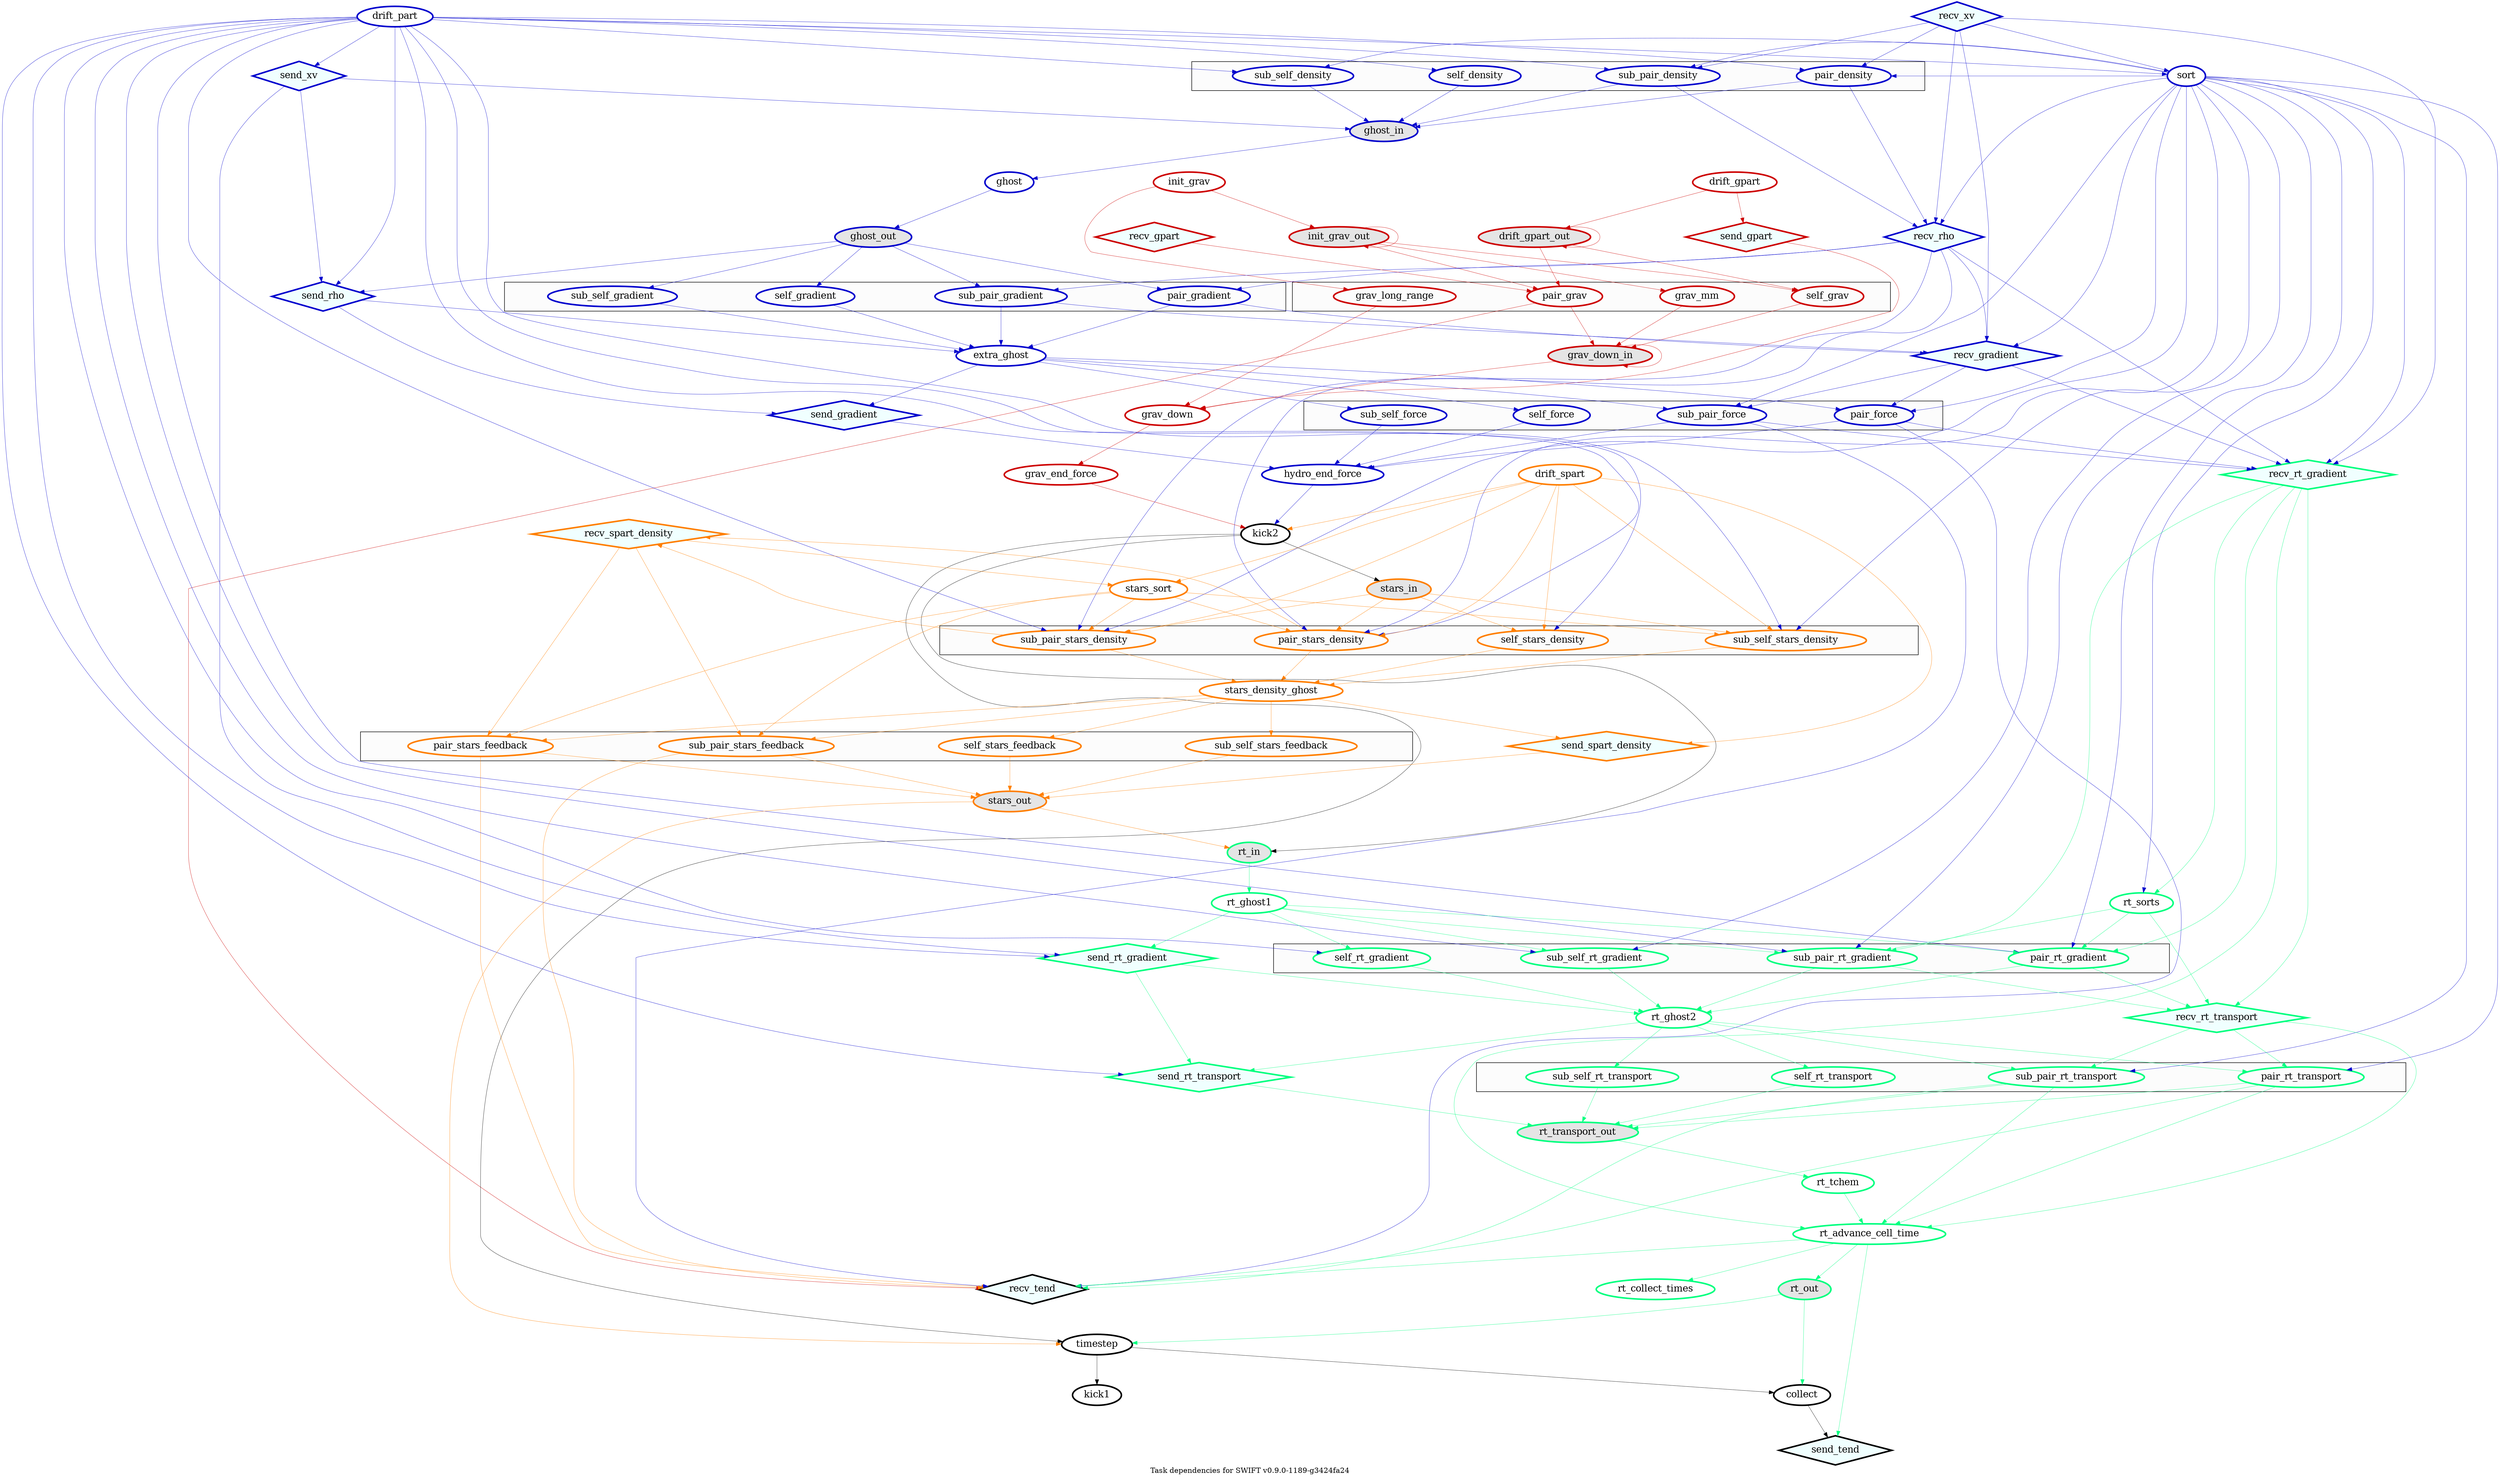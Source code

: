 digraph task_dep {
	 # Header
	 label="Task dependencies for SWIFT v0.9.0-1189-g3424fa24";
	 compound=true;
	 ratio=0.66;
	 node[nodesep=0.15, fontsize=18, penwidth=3.];
	 edge[fontsize=12, penwidth=0.5];
	 ranksep=0.8;

	 # Special tasks
	 sort[color=blue3];
	 self_density[color=blue3];
	 self_gradient[color=blue3];
	 self_force[color=blue3];
	 self_grav[color=red3];
	 self_stars_density[color=darkorange1];
	 self_stars_feedback[color=darkorange1];
	 self_rt_gradient[color=springgreen];
	 self_rt_transport[color=springgreen];
	 pair_density[color=blue3];
	 pair_gradient[color=blue3];
	 pair_force[color=blue3];
	 pair_grav[color=red3];
	 pair_stars_density[color=darkorange1];
	 pair_stars_feedback[color=darkorange1];
	 pair_rt_gradient[color=springgreen];
	 pair_rt_transport[color=springgreen];
	 sub_self_density[color=blue3];
	 sub_self_gradient[color=blue3];
	 sub_self_force[color=blue3];
	 sub_self_stars_density[color=darkorange1];
	 sub_self_stars_feedback[color=darkorange1];
	 sub_self_rt_gradient[color=springgreen];
	 sub_self_rt_transport[color=springgreen];
	 sub_pair_density[color=blue3];
	 sub_pair_gradient[color=blue3];
	 sub_pair_force[color=blue3];
	 sub_pair_stars_density[color=darkorange1];
	 sub_pair_stars_feedback[color=darkorange1];
	 sub_pair_rt_gradient[color=springgreen];
	 sub_pair_rt_transport[color=springgreen];
	 init_grav[color=red3];
	 init_grav_out[style=filled,fillcolor=grey90,color=red3];
	 ghost_in[style=filled,fillcolor=grey90,color=blue3];
	 ghost[color=blue3];
	 ghost_out[style=filled,fillcolor=grey90,color=blue3];
	 extra_ghost[color=blue3];
	 drift_part[color=blue3];
	 drift_spart[color=darkorange1];
	 drift_gpart[color=red3];
	 drift_gpart_out[style=filled,fillcolor=grey90,color=red3];
	 hydro_end_force[color=blue3];
	 kick2[color=black];
	 timestep[color=black];
	 collect[color=black];
	 send_gradient[shape=diamond,style=filled,fillcolor=azure,color=blue3];
	 send_xv[shape=diamond,style=filled,fillcolor=azure,color=blue3];
	 send_rho[shape=diamond,style=filled,fillcolor=azure,color=blue3];
	 send_gpart[shape=diamond,style=filled,fillcolor=azure,color=red3];
	 send_spart_density[shape=diamond,style=filled,fillcolor=azure,color=darkorange1];
	 send_rt_gradient[shape=diamond,style=filled,fillcolor=azure,color=springgreen];
	 send_rt_transport[shape=diamond,style=filled,fillcolor=azure,color=springgreen];
	 recv_gradient[shape=diamond,style=filled,fillcolor=azure,color=blue3];
	 recv_xv[shape=diamond,style=filled,fillcolor=azure,color=blue3];
	 recv_rho[shape=diamond,style=filled,fillcolor=azure,color=blue3];
	 recv_gpart[shape=diamond,style=filled,fillcolor=azure,color=red3];
	 recv_spart_density[shape=diamond,style=filled,fillcolor=azure,color=darkorange1];
	 recv_rt_gradient[shape=diamond,style=filled,fillcolor=azure,color=springgreen];
	 recv_rt_transport[shape=diamond,style=filled,fillcolor=azure,color=springgreen];
	 grav_long_range[color=red3];
	 grav_mm[color=red3];
	 grav_down_in[style=filled,fillcolor=grey90,color=red3];
	 grav_down[color=red3];
	 grav_end_force[color=red3];
	 stars_in[style=filled,fillcolor=grey90,color=darkorange1];
	 stars_out[style=filled,fillcolor=grey90,color=darkorange1];
	 stars_density_ghost[color=darkorange1];
	 stars_sort[color=darkorange1];
	 rt_in[style=filled,fillcolor=grey90,color=springgreen];
	 rt_out[style=filled,fillcolor=grey90,color=springgreen];
	 rt_ghost1[color=springgreen];
	 rt_ghost2[color=springgreen];
	 rt_transport_out[style=filled,fillcolor=grey90,color=springgreen];
	 rt_tchem[color=springgreen];
	 rt_advance_cell_time[color=springgreen];
	 rt_sorts[color=springgreen];
	 recv_tend[shape=diamond,style=filled,fillcolor=azure,color=black];
	 kick1[color=black];
	 send_tend[shape=diamond,style=filled,fillcolor=azure,color=black];
	 rt_collect_times[color=springgreen];

	 # Clusters
	 subgraph clusterDensity {
		 label="";
		 bgcolor="grey99";
		 pair_density;
		 self_density;
		 sub_pair_density;
		 sub_self_density;
	 };

	 subgraph clusterForce {
		 label="";
		 bgcolor="grey99";
		 pair_force;
		 self_force;
		 sub_pair_force;
		 sub_self_force;
	 };

	 subgraph clusterGradient {
		 label="";
		 bgcolor="grey99";
		 pair_gradient;
		 self_gradient;
		 sub_pair_gradient;
		 sub_self_gradient;
	 };

	 subgraph clusterGravity {
		 label="";
		 bgcolor="grey99";
		 grav_long_range;
		 grav_mm;
		 pair_grav;
		 self_grav;
	 };

	 subgraph clusterRTgradient {
		 label="";
		 bgcolor="grey99";
		 pair_rt_gradient;
		 self_rt_gradient;
		 sub_pair_rt_gradient;
		 sub_self_rt_gradient;
	 };

	 subgraph clusterRTtransport {
		 label="";
		 bgcolor="grey99";
		 pair_rt_transport;
		 self_rt_transport;
		 sub_pair_rt_transport;
		 sub_self_rt_transport;
	 };

	 subgraph clusterStarsDensity {
		 label="";
		 bgcolor="grey99";
		 pair_stars_density;
		 self_stars_density;
		 sub_pair_stars_density;
		 sub_self_stars_density;
	 };

	 subgraph clusterStarsFeedback {
		 label="";
		 bgcolor="grey99";
		 pair_stars_feedback;
		 self_stars_feedback;
		 sub_pair_stars_feedback;
		 sub_self_stars_feedback;
	 };


	 # Dependencies
	 sort->pair_density[color=blue3,fontcolor=blue3]
	 sort->pair_force[color=blue3,fontcolor=blue3]
	 sort->pair_rt_transport[color=blue3,fontcolor=blue3]
	 sort->pair_stars_density[color=blue3,fontcolor=blue3]
	 sort->pair_rt_gradient[color=blue3,fontcolor=blue3]
	 sort->sub_pair_density[color=blue3,fontcolor=blue3]
	 sort->sub_pair_force[color=blue3,fontcolor=blue3]
	 sort->sub_pair_rt_transport[color=blue3,fontcolor=blue3]
	 sort->sub_pair_stars_density[color=blue3,fontcolor=blue3]
	 sort->sub_pair_rt_gradient[color=blue3,fontcolor=blue3]
	 sort->rt_sorts[color=blue3,fontcolor=blue3]
	 sort->recv_rt_gradient[color=blue3,fontcolor=blue3]
	 sort->recv_rho[color=blue3,fontcolor=blue3]
	 sort->recv_gradient[color=blue3,fontcolor=blue3]
	 sort->sub_self_density[color=blue3,fontcolor=blue3]
	 sort->sub_self_stars_density[color=blue3,fontcolor=blue3]
	 sort->sub_self_rt_gradient[color=blue3,fontcolor=blue3]
	 self_density->ghost_in[color=blue3,fontcolor=blue3]
	 self_gradient->extra_ghost[color=blue3,fontcolor=blue3]
	 self_force->hydro_end_force[color=blue3,fontcolor=blue3]
	 self_grav->grav_down_in[color=red3,fontcolor=red3]
	 self_stars_density->stars_density_ghost[color=darkorange1,fontcolor=darkorange1]
	 self_stars_feedback->stars_out[color=darkorange1,fontcolor=darkorange1]
	 self_rt_gradient->rt_ghost2[color=springgreen,fontcolor=springgreen]
	 self_rt_transport->rt_transport_out[color=springgreen,fontcolor=springgreen]
	 pair_density->ghost_in[color=blue3,fontcolor=blue3]
	 pair_density->recv_rho[color=blue3,fontcolor=blue3]
	 pair_gradient->extra_ghost[color=blue3,fontcolor=blue3]
	 pair_gradient->recv_gradient[color=blue3,fontcolor=blue3]
	 pair_force->hydro_end_force[color=blue3,fontcolor=blue3]
	 pair_force->recv_tend[color=blue3,fontcolor=blue3]
	 pair_force->recv_rt_gradient[color=blue3,fontcolor=blue3]
	 pair_grav->grav_down_in[color=red3,fontcolor=red3]
	 pair_grav->recv_tend[color=red3,fontcolor=red3]
	 pair_stars_density->stars_density_ghost[color=darkorange1,fontcolor=darkorange1]
	 pair_stars_density->recv_spart_density[color=darkorange1,fontcolor=darkorange1]
	 pair_stars_feedback->stars_out[color=darkorange1,fontcolor=darkorange1]
	 pair_stars_feedback->recv_tend[color=darkorange1,fontcolor=darkorange1]
	 pair_rt_gradient->rt_ghost2[color=springgreen,fontcolor=springgreen]
	 pair_rt_gradient->recv_rt_transport[color=springgreen,fontcolor=springgreen]
	 pair_rt_transport->rt_transport_out[color=springgreen,fontcolor=springgreen]
	 pair_rt_transport->recv_tend[color=springgreen,fontcolor=springgreen]
	 pair_rt_transport->rt_advance_cell_time[color=springgreen,fontcolor=springgreen]
	 sub_self_density->ghost_in[color=blue3,fontcolor=blue3]
	 sub_self_gradient->extra_ghost[color=blue3,fontcolor=blue3]
	 sub_self_force->hydro_end_force[color=blue3,fontcolor=blue3]
	 sub_self_stars_density->stars_density_ghost[color=darkorange1,fontcolor=darkorange1]
	 sub_self_stars_feedback->stars_out[color=darkorange1,fontcolor=darkorange1]
	 sub_self_rt_gradient->rt_ghost2[color=springgreen,fontcolor=springgreen]
	 sub_self_rt_transport->rt_transport_out[color=springgreen,fontcolor=springgreen]
	 sub_pair_density->ghost_in[color=blue3,fontcolor=blue3]
	 sub_pair_density->recv_rho[color=blue3,fontcolor=blue3]
	 sub_pair_gradient->extra_ghost[color=blue3,fontcolor=blue3]
	 sub_pair_gradient->recv_gradient[color=blue3,fontcolor=blue3]
	 sub_pair_force->hydro_end_force[color=blue3,fontcolor=blue3]
	 sub_pair_force->recv_tend[color=blue3,fontcolor=blue3]
	 sub_pair_force->recv_rt_gradient[color=blue3,fontcolor=blue3]
	 sub_pair_stars_density->stars_density_ghost[color=darkorange1,fontcolor=darkorange1]
	 sub_pair_stars_density->recv_spart_density[color=darkorange1,fontcolor=darkorange1]
	 sub_pair_stars_feedback->stars_out[color=darkorange1,fontcolor=darkorange1]
	 sub_pair_stars_feedback->recv_tend[color=darkorange1,fontcolor=darkorange1]
	 sub_pair_rt_gradient->rt_ghost2[color=springgreen,fontcolor=springgreen]
	 sub_pair_rt_gradient->recv_rt_transport[color=springgreen,fontcolor=springgreen]
	 sub_pair_rt_transport->rt_transport_out[color=springgreen,fontcolor=springgreen]
	 sub_pair_rt_transport->recv_tend[color=springgreen,fontcolor=springgreen]
	 sub_pair_rt_transport->rt_advance_cell_time[color=springgreen,fontcolor=springgreen]
	 init_grav->grav_long_range[color=red3,fontcolor=red3]
	 init_grav->init_grav_out[color=red3,fontcolor=red3]
	 init_grav_out->pair_grav[color=red3,fontcolor=red3]
	 init_grav_out->self_grav[color=red3,fontcolor=red3]
	 init_grav_out->init_grav_out[color=red3,fontcolor=red3]
	 init_grav_out->grav_mm[color=red3,fontcolor=red3]
	 ghost_in->ghost[color=blue3,fontcolor=blue3]
	 ghost->ghost_out[color=blue3,fontcolor=blue3]
	 ghost_out->pair_gradient[color=blue3,fontcolor=blue3]
	 ghost_out->sub_self_gradient[color=blue3,fontcolor=blue3]
	 ghost_out->sub_pair_gradient[color=blue3,fontcolor=blue3]
	 ghost_out->send_rho[color=blue3,fontcolor=blue3]
	 ghost_out->self_gradient[color=blue3,fontcolor=blue3]
	 extra_ghost->pair_force[color=blue3,fontcolor=blue3]
	 extra_ghost->sub_self_force[color=blue3,fontcolor=blue3]
	 extra_ghost->sub_pair_force[color=blue3,fontcolor=blue3]
	 extra_ghost->send_gradient[color=blue3,fontcolor=blue3]
	 extra_ghost->self_force[color=blue3,fontcolor=blue3]
	 drift_part->pair_density[color=blue3,fontcolor=blue3]
	 drift_part->pair_stars_density[color=blue3,fontcolor=blue3]
	 drift_part->pair_rt_gradient[color=blue3,fontcolor=blue3]
	 drift_part->sub_self_density[color=blue3,fontcolor=blue3]
	 drift_part->sub_self_stars_density[color=blue3,fontcolor=blue3]
	 drift_part->sub_self_rt_gradient[color=blue3,fontcolor=blue3]
	 drift_part->sub_pair_density[color=blue3,fontcolor=blue3]
	 drift_part->sub_pair_stars_density[color=blue3,fontcolor=blue3]
	 drift_part->sub_pair_rt_gradient[color=blue3,fontcolor=blue3]
	 drift_part->sort[color=blue3,fontcolor=blue3]
	 drift_part->send_rho[color=blue3,fontcolor=blue3]
	 drift_part->send_xv[color=blue3,fontcolor=blue3]
	 drift_part->send_rt_gradient[color=blue3,fontcolor=blue3]
	 drift_part->send_rt_transport[color=blue3,fontcolor=blue3]
	 drift_part->self_density[color=blue3,fontcolor=blue3]
	 drift_part->self_stars_density[color=blue3,fontcolor=blue3]
	 drift_part->self_rt_gradient[color=blue3,fontcolor=blue3]
	 drift_spart->kick2[color=darkorange1,fontcolor=darkorange1]
	 drift_spart->pair_stars_density[color=darkorange1,fontcolor=darkorange1]
	 drift_spart->sub_self_stars_density[color=darkorange1,fontcolor=darkorange1]
	 drift_spart->sub_pair_stars_density[color=darkorange1,fontcolor=darkorange1]
	 drift_spart->stars_sort[color=darkorange1,fontcolor=darkorange1]
	 drift_spart->send_spart_density[color=darkorange1,fontcolor=darkorange1]
	 drift_spart->self_stars_density[color=darkorange1,fontcolor=darkorange1]
	 drift_gpart->drift_gpart_out[color=red3,fontcolor=red3]
	 drift_gpart->send_gpart[color=red3,fontcolor=red3]
	 drift_gpart_out->pair_grav[color=red3,fontcolor=red3]
	 drift_gpart_out->self_grav[color=red3,fontcolor=red3]
	 drift_gpart_out->drift_gpart_out[color=red3,fontcolor=red3]
	 hydro_end_force->kick2[color=blue3,fontcolor=blue3]
	 kick2->timestep[color=black,fontcolor=black]
	 kick2->stars_in[color=black,fontcolor=black]
	 kick2->rt_in[color=black,fontcolor=black]
	 timestep->kick1[color=black,fontcolor=black]
	 timestep->collect[color=black,fontcolor=black]
	 collect->send_tend[color=black,fontcolor=black]
	 send_gradient->hydro_end_force[color=blue3,fontcolor=blue3]
	 send_xv->send_rho[color=blue3,fontcolor=blue3]
	 send_xv->ghost_in[color=blue3,fontcolor=blue3]
	 send_xv->send_rt_gradient[color=blue3,fontcolor=blue3]
	 send_rho->send_gradient[color=blue3,fontcolor=blue3]
	 send_rho->extra_ghost[color=blue3,fontcolor=blue3]
	 send_gpart->grav_down[color=red3,fontcolor=red3]
	 send_spart_density->stars_out[color=darkorange1,fontcolor=darkorange1]
	 send_rt_gradient->send_rt_transport[color=springgreen,fontcolor=springgreen]
	 send_rt_gradient->rt_ghost2[color=springgreen,fontcolor=springgreen]
	 send_rt_transport->rt_transport_out[color=springgreen,fontcolor=springgreen]
	 recv_gradient->recv_rt_gradient[color=blue3,fontcolor=blue3]
	 recv_gradient->pair_force[color=blue3,fontcolor=blue3]
	 recv_gradient->sub_pair_force[color=blue3,fontcolor=blue3]
	 recv_xv->recv_rho[color=blue3,fontcolor=blue3]
	 recv_xv->recv_gradient[color=blue3,fontcolor=blue3]
	 recv_xv->recv_rt_gradient[color=blue3,fontcolor=blue3]
	 recv_xv->sort[color=blue3,fontcolor=blue3]
	 recv_xv->pair_density[color=blue3,fontcolor=blue3]
	 recv_xv->sub_pair_density[color=blue3,fontcolor=blue3]
	 recv_rho->recv_gradient[color=blue3,fontcolor=blue3]
	 recv_rho->recv_rt_gradient[color=blue3,fontcolor=blue3]
	 recv_rho->pair_gradient[color=blue3,fontcolor=blue3]
	 recv_rho->pair_stars_density[color=blue3,fontcolor=blue3]
	 recv_rho->sub_pair_gradient[color=blue3,fontcolor=blue3]
	 recv_rho->sub_pair_stars_density[color=blue3,fontcolor=blue3]
	 recv_gpart->pair_grav[color=red3,fontcolor=red3]
	 recv_spart_density->stars_sort[color=darkorange1,fontcolor=darkorange1]
	 recv_spart_density->pair_stars_feedback[color=darkorange1,fontcolor=darkorange1]
	 recv_spart_density->sub_pair_stars_feedback[color=darkorange1,fontcolor=darkorange1]
	 recv_rt_gradient->rt_sorts[color=springgreen,fontcolor=springgreen]
	 recv_rt_gradient->recv_rt_transport[color=springgreen,fontcolor=springgreen]
	 recv_rt_gradient->rt_advance_cell_time[color=springgreen,fontcolor=springgreen]
	 recv_rt_gradient->pair_rt_gradient[color=springgreen,fontcolor=springgreen]
	 recv_rt_gradient->sub_pair_rt_gradient[color=springgreen,fontcolor=springgreen]
	 recv_rt_transport->rt_advance_cell_time[color=springgreen,fontcolor=springgreen]
	 recv_rt_transport->pair_rt_transport[color=springgreen,fontcolor=springgreen]
	 recv_rt_transport->sub_pair_rt_transport[color=springgreen,fontcolor=springgreen]
	 grav_long_range->grav_down[color=red3,fontcolor=red3]
	 grav_mm->grav_down_in[color=red3,fontcolor=red3]
	 grav_down_in->grav_down[color=red3,fontcolor=red3]
	 grav_down_in->grav_down_in[color=red3,fontcolor=red3]
	 grav_down->grav_end_force[color=red3,fontcolor=red3]
	 grav_end_force->kick2[color=red3,fontcolor=red3]
	 stars_in->pair_stars_density[color=darkorange1,fontcolor=darkorange1]
	 stars_in->sub_self_stars_density[color=darkorange1,fontcolor=darkorange1]
	 stars_in->sub_pair_stars_density[color=darkorange1,fontcolor=darkorange1]
	 stars_in->self_stars_density[color=darkorange1,fontcolor=darkorange1]
	 stars_out->timestep[color=darkorange1,fontcolor=darkorange1]
	 stars_out->rt_in[color=darkorange1,fontcolor=darkorange1]
	 stars_density_ghost->pair_stars_feedback[color=darkorange1,fontcolor=darkorange1]
	 stars_density_ghost->sub_self_stars_feedback[color=darkorange1,fontcolor=darkorange1]
	 stars_density_ghost->sub_pair_stars_feedback[color=darkorange1,fontcolor=darkorange1]
	 stars_density_ghost->send_spart_density[color=darkorange1,fontcolor=darkorange1]
	 stars_density_ghost->self_stars_feedback[color=darkorange1,fontcolor=darkorange1]
	 stars_sort->pair_stars_feedback[color=darkorange1,fontcolor=darkorange1]
	 stars_sort->sub_pair_stars_feedback[color=darkorange1,fontcolor=darkorange1]
	 stars_sort->pair_stars_density[color=darkorange1,fontcolor=darkorange1]
	 stars_sort->sub_self_stars_density[color=darkorange1,fontcolor=darkorange1]
	 stars_sort->sub_pair_stars_density[color=darkorange1,fontcolor=darkorange1]
	 rt_in->rt_ghost1[color=springgreen,fontcolor=springgreen]
	 rt_out->timestep[color=springgreen,fontcolor=springgreen]
	 rt_out->collect[color=springgreen,fontcolor=springgreen]
	 rt_ghost1->pair_rt_gradient[color=springgreen,fontcolor=springgreen]
	 rt_ghost1->sub_self_rt_gradient[color=springgreen,fontcolor=springgreen]
	 rt_ghost1->sub_pair_rt_gradient[color=springgreen,fontcolor=springgreen]
	 rt_ghost1->send_rt_gradient[color=springgreen,fontcolor=springgreen]
	 rt_ghost1->self_rt_gradient[color=springgreen,fontcolor=springgreen]
	 rt_ghost2->pair_rt_transport[color=springgreen,fontcolor=springgreen]
	 rt_ghost2->sub_self_rt_transport[color=springgreen,fontcolor=springgreen]
	 rt_ghost2->sub_pair_rt_transport[color=springgreen,fontcolor=springgreen]
	 rt_ghost2->send_rt_transport[color=springgreen,fontcolor=springgreen]
	 rt_ghost2->self_rt_transport[color=springgreen,fontcolor=springgreen]
	 rt_transport_out->rt_tchem[color=springgreen,fontcolor=springgreen]
	 rt_tchem->rt_advance_cell_time[color=springgreen,fontcolor=springgreen]
	 rt_advance_cell_time->rt_collect_times[color=springgreen,fontcolor=springgreen]
	 rt_advance_cell_time->rt_out[color=springgreen,fontcolor=springgreen]
	 rt_advance_cell_time->send_tend[color=springgreen,fontcolor=springgreen]
	 rt_advance_cell_time->recv_tend[color=springgreen,fontcolor=springgreen]
	 rt_sorts->recv_rt_transport[color=springgreen,fontcolor=springgreen]
	 rt_sorts->pair_rt_gradient[color=springgreen,fontcolor=springgreen]
	 rt_sorts->sub_pair_rt_gradient[color=springgreen,fontcolor=springgreen]
}